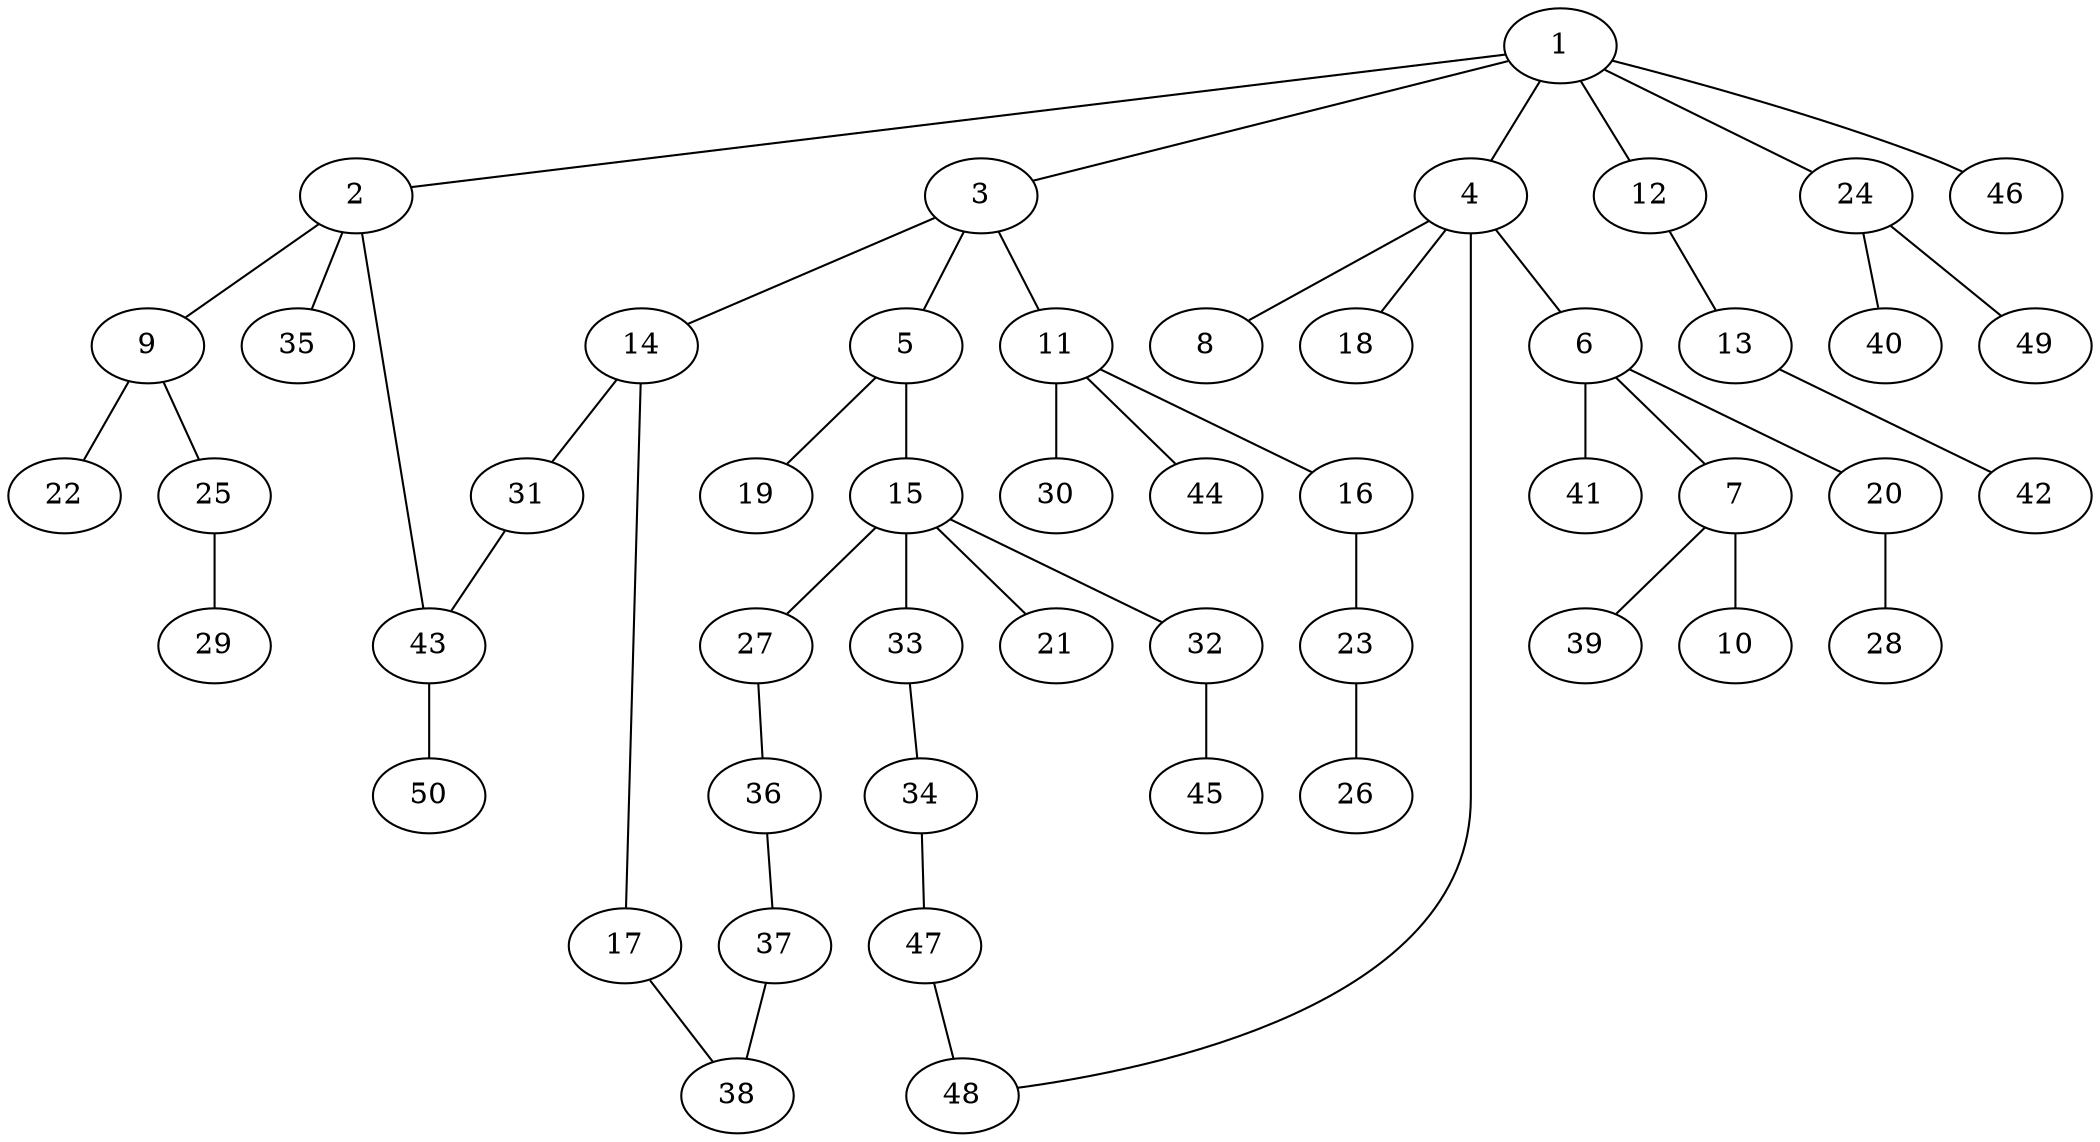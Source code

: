 graph graphname {1--2
1--3
1--4
1--12
1--24
1--46
2--9
2--35
2--43
3--5
3--11
3--14
4--6
4--8
4--18
4--48
5--15
5--19
6--7
6--20
6--41
7--10
7--39
9--22
9--25
11--16
11--30
11--44
12--13
13--42
14--17
14--31
15--21
15--27
15--32
15--33
16--23
17--38
20--28
23--26
24--40
24--49
25--29
27--36
31--43
32--45
33--34
34--47
36--37
37--38
43--50
47--48
}